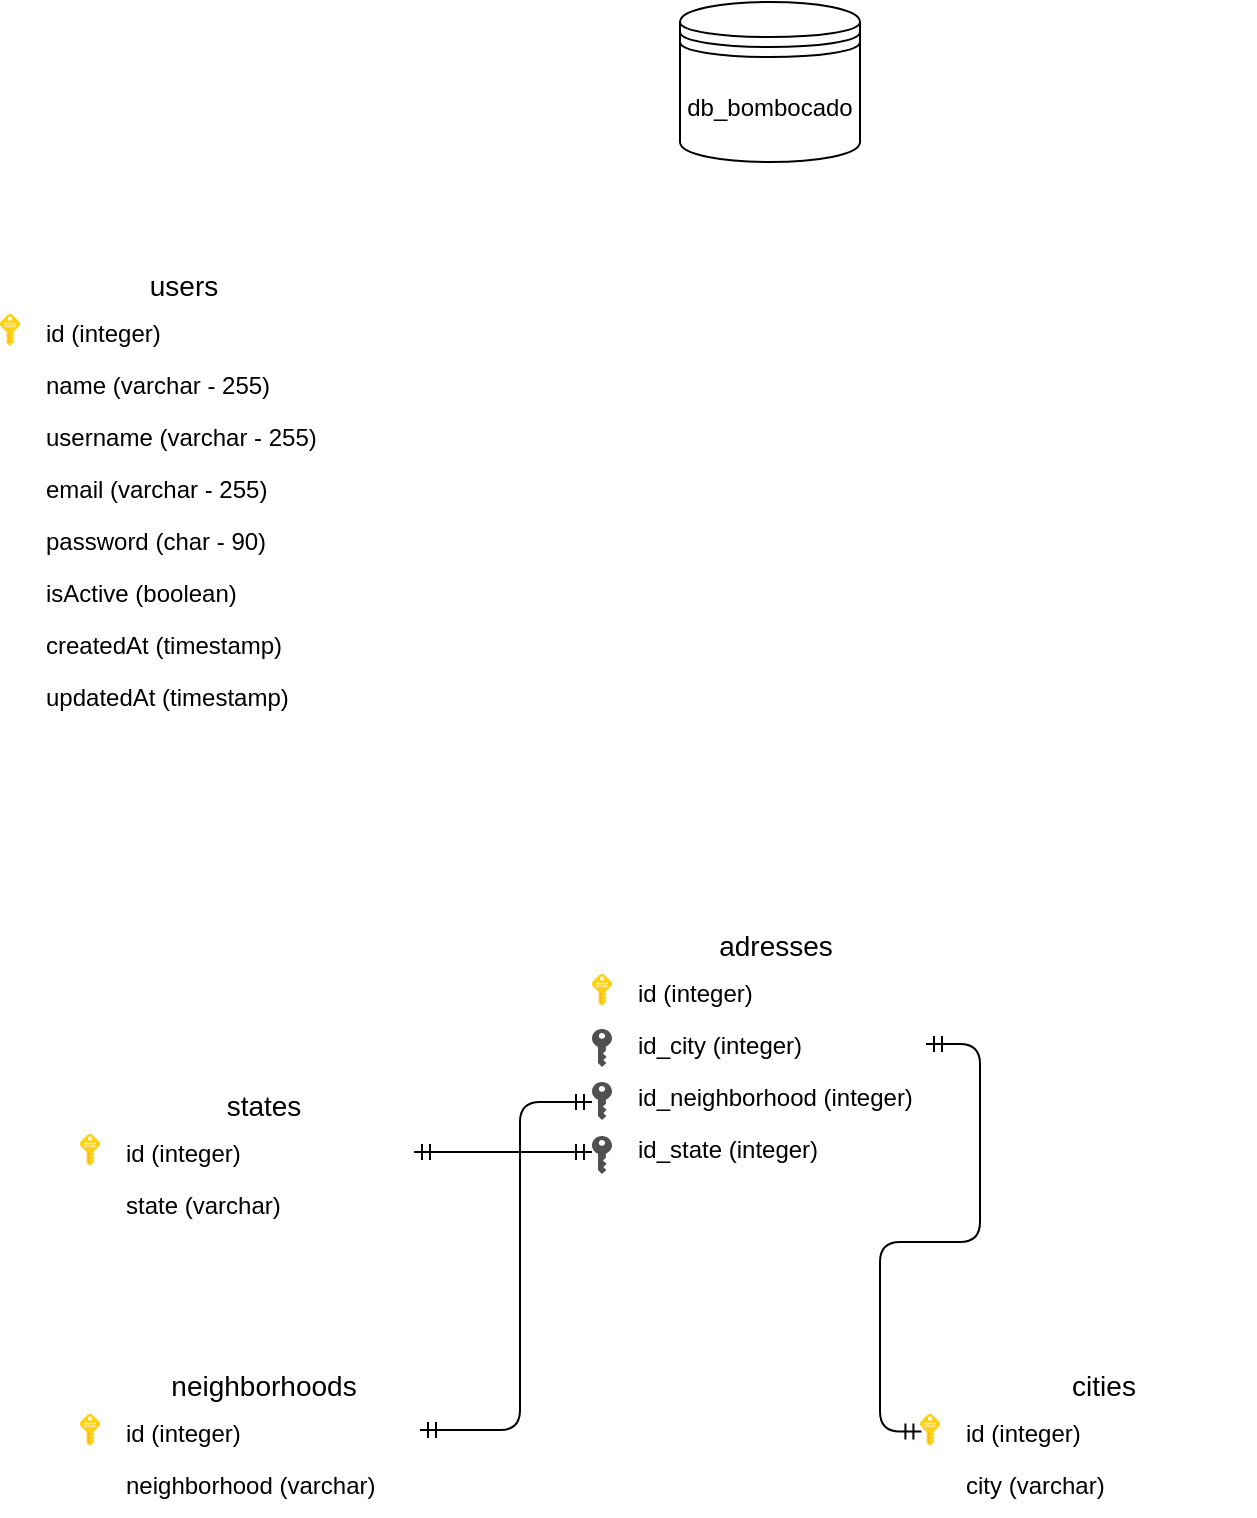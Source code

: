 <mxfile version="12.2.6" type="github" pages="1">
  <diagram id="Xgl5wQaYLAKlFyreFNFN" name="Page-1">
    <mxGraphModel dx="1656" dy="965" grid="1" gridSize="10" guides="1" tooltips="1" connect="1" arrows="1" fold="1" page="1" pageScale="1" pageWidth="850" pageHeight="1100" math="0" shadow="0">
      <root>
        <mxCell id="0"/>
        <mxCell id="1" parent="0"/>
        <mxCell id="XWcXuoJjSwJ98NiSpnT_-1" value="db_bombocado&lt;br&gt;" style="shape=datastore;whiteSpace=wrap;html=1;" parent="1" vertex="1">
          <mxGeometry x="380" y="30" width="90" height="80" as="geometry"/>
        </mxCell>
        <mxCell id="XWcXuoJjSwJ98NiSpnT_-12" value="users" style="swimlane;fontStyle=0;childLayout=stackLayout;horizontal=1;startSize=22;horizontalStack=0;resizeParent=1;resizeParentMax=0;resizeLast=0;collapsible=1;marginBottom=0;swimlaneFillColor=none;align=center;fontSize=14;rounded=0;shadow=0;glass=0;comic=0;labelBackgroundColor=none;strokeColor=#FFFFFF;" parent="1" vertex="1">
          <mxGeometry x="57" y="160" width="150" height="230" as="geometry"/>
        </mxCell>
        <mxCell id="XWcXuoJjSwJ98NiSpnT_-13" value="id (integer)&#xa; " style="text;spacingLeft=4;spacingRight=4;overflow=hidden;rotatable=0;points=[[0,0.5],[1,0.5]];portConstraint=eastwest;fontSize=12;rounded=1;glass=0;shadow=0;comic=0;strokeColor=#FFFFFF;" parent="XWcXuoJjSwJ98NiSpnT_-12" vertex="1">
          <mxGeometry y="22" width="150" height="26" as="geometry"/>
        </mxCell>
        <mxCell id="XWcXuoJjSwJ98NiSpnT_-14" value="name (varchar - 255)" style="text;spacingLeft=4;spacingRight=4;overflow=hidden;rotatable=0;points=[[0,0.5],[1,0.5]];portConstraint=eastwest;fontSize=12;rounded=1;glass=0;shadow=0;comic=0;strokeColor=#FFFFFF;" parent="XWcXuoJjSwJ98NiSpnT_-12" vertex="1">
          <mxGeometry y="48" width="150" height="26" as="geometry"/>
        </mxCell>
        <mxCell id="XWcXuoJjSwJ98NiSpnT_-15" value="username (varchar - 255)" style="text;spacingLeft=4;spacingRight=4;overflow=hidden;rotatable=0;points=[[0,0.5],[1,0.5]];portConstraint=eastwest;fontSize=12;rounded=1;glass=0;shadow=0;comic=0;strokeColor=#FFFFFF;" parent="XWcXuoJjSwJ98NiSpnT_-12" vertex="1">
          <mxGeometry y="74" width="150" height="26" as="geometry"/>
        </mxCell>
        <mxCell id="XWcXuoJjSwJ98NiSpnT_-32" value="email (varchar - 255)" style="text;spacingLeft=4;spacingRight=4;overflow=hidden;rotatable=0;points=[[0,0.5],[1,0.5]];portConstraint=eastwest;fontSize=12;rounded=1;glass=0;shadow=0;comic=0;strokeColor=#FFFFFF;" parent="XWcXuoJjSwJ98NiSpnT_-12" vertex="1">
          <mxGeometry y="100" width="150" height="26" as="geometry"/>
        </mxCell>
        <mxCell id="XWcXuoJjSwJ98NiSpnT_-16" value="password (char - 90)&#xa;" style="text;spacingLeft=4;spacingRight=4;overflow=hidden;rotatable=0;points=[[0,0.5],[1,0.5]];portConstraint=eastwest;fontSize=12;rounded=1;glass=0;shadow=0;comic=0;strokeColor=#FFFFFF;" parent="XWcXuoJjSwJ98NiSpnT_-12" vertex="1">
          <mxGeometry y="126" width="150" height="26" as="geometry"/>
        </mxCell>
        <mxCell id="XWcXuoJjSwJ98NiSpnT_-17" value="isActive (boolean)&#xa; " style="text;spacingLeft=4;spacingRight=4;overflow=hidden;rotatable=0;points=[[0,0.5],[1,0.5]];portConstraint=eastwest;fontSize=12;rounded=1;glass=0;shadow=0;comic=0;strokeColor=#FFFFFF;" parent="XWcXuoJjSwJ98NiSpnT_-12" vertex="1">
          <mxGeometry y="152" width="150" height="26" as="geometry"/>
        </mxCell>
        <mxCell id="XWcXuoJjSwJ98NiSpnT_-19" value="createdAt (timestamp)" style="text;spacingLeft=4;spacingRight=4;overflow=hidden;rotatable=0;points=[[0,0.5],[1,0.5]];portConstraint=eastwest;fontSize=12;rounded=1;glass=0;shadow=0;comic=0;strokeColor=#FFFFFF;" parent="XWcXuoJjSwJ98NiSpnT_-12" vertex="1">
          <mxGeometry y="178" width="150" height="26" as="geometry"/>
        </mxCell>
        <mxCell id="XWcXuoJjSwJ98NiSpnT_-18" value="updatedAt (timestamp)" style="text;spacingLeft=4;spacingRight=4;overflow=hidden;rotatable=0;points=[[0,0.5],[1,0.5]];portConstraint=eastwest;fontSize=12;rounded=1;glass=0;shadow=0;comic=0;strokeColor=#FFFFFF;" parent="XWcXuoJjSwJ98NiSpnT_-12" vertex="1">
          <mxGeometry y="204" width="150" height="26" as="geometry"/>
        </mxCell>
        <mxCell id="XWcXuoJjSwJ98NiSpnT_-20" value="" style="aspect=fixed;html=1;points=[];align=center;image;fontSize=12;image=img/lib/mscae/Key.svg;rounded=0;shadow=0;glass=0;comic=0;labelBackgroundColor=none;strokeColor=#FFFFFF;fillColor=none;gradientColor=none;" parent="1" vertex="1">
          <mxGeometry x="40" y="186" width="10" height="16" as="geometry"/>
        </mxCell>
        <mxCell id="XWcXuoJjSwJ98NiSpnT_-22" value="cities" style="swimlane;fontStyle=0;childLayout=stackLayout;horizontal=1;startSize=22;horizontalStack=0;resizeParent=1;resizeParentMax=0;resizeLast=0;collapsible=1;marginBottom=0;swimlaneFillColor=none;align=center;fontSize=14;rounded=0;shadow=0;glass=0;comic=0;labelBackgroundColor=none;strokeColor=#FFFFFF;" parent="1" vertex="1">
          <mxGeometry x="517" y="710" width="150" height="74" as="geometry"/>
        </mxCell>
        <mxCell id="XWcXuoJjSwJ98NiSpnT_-23" value="id (integer)&#xa; " style="text;spacingLeft=4;spacingRight=4;overflow=hidden;rotatable=0;points=[[0,0.5],[1,0.5]];portConstraint=eastwest;fontSize=12;rounded=1;glass=0;shadow=0;comic=0;strokeColor=#FFFFFF;" parent="XWcXuoJjSwJ98NiSpnT_-22" vertex="1">
          <mxGeometry y="22" width="150" height="26" as="geometry"/>
        </mxCell>
        <mxCell id="XWcXuoJjSwJ98NiSpnT_-31" value="city (varchar)" style="text;spacingLeft=4;spacingRight=4;overflow=hidden;rotatable=0;points=[[0,0.5],[1,0.5]];portConstraint=eastwest;fontSize=12;rounded=1;glass=0;shadow=0;comic=0;strokeColor=#FFFFFF;" parent="XWcXuoJjSwJ98NiSpnT_-22" vertex="1">
          <mxGeometry y="48" width="150" height="26" as="geometry"/>
        </mxCell>
        <mxCell id="XWcXuoJjSwJ98NiSpnT_-30" value="" style="aspect=fixed;html=1;points=[];align=center;image;fontSize=12;image=img/lib/mscae/Key.svg;rounded=0;shadow=0;glass=0;comic=0;labelBackgroundColor=none;strokeColor=#FFFFFF;fillColor=none;gradientColor=none;" parent="1" vertex="1">
          <mxGeometry x="500" y="736" width="10" height="16" as="geometry"/>
        </mxCell>
        <mxCell id="XWcXuoJjSwJ98NiSpnT_-33" value="neighborhoods" style="swimlane;fontStyle=0;childLayout=stackLayout;horizontal=1;startSize=22;horizontalStack=0;resizeParent=1;resizeParentMax=0;resizeLast=0;collapsible=1;marginBottom=0;swimlaneFillColor=none;align=center;fontSize=14;rounded=0;shadow=0;glass=0;comic=0;labelBackgroundColor=none;strokeColor=#FFFFFF;" parent="1" vertex="1">
          <mxGeometry x="97" y="710" width="150" height="74" as="geometry"/>
        </mxCell>
        <mxCell id="XWcXuoJjSwJ98NiSpnT_-34" value="id (integer)&#xa; " style="text;spacingLeft=4;spacingRight=4;overflow=hidden;rotatable=0;points=[[0,0.5],[1,0.5]];portConstraint=eastwest;fontSize=12;rounded=1;glass=0;shadow=0;comic=0;strokeColor=#FFFFFF;" parent="XWcXuoJjSwJ98NiSpnT_-33" vertex="1">
          <mxGeometry y="22" width="150" height="26" as="geometry"/>
        </mxCell>
        <mxCell id="XWcXuoJjSwJ98NiSpnT_-35" value="neighborhood (varchar)" style="text;spacingLeft=4;spacingRight=4;overflow=hidden;rotatable=0;points=[[0,0.5],[1,0.5]];portConstraint=eastwest;fontSize=12;rounded=1;glass=0;shadow=0;comic=0;strokeColor=#FFFFFF;" parent="XWcXuoJjSwJ98NiSpnT_-33" vertex="1">
          <mxGeometry y="48" width="150" height="26" as="geometry"/>
        </mxCell>
        <mxCell id="XWcXuoJjSwJ98NiSpnT_-36" value="" style="aspect=fixed;html=1;points=[];align=center;image;fontSize=12;image=img/lib/mscae/Key.svg;rounded=0;shadow=0;glass=0;comic=0;labelBackgroundColor=none;strokeColor=#FFFFFF;fillColor=none;gradientColor=none;" parent="1" vertex="1">
          <mxGeometry x="80" y="736" width="10" height="16" as="geometry"/>
        </mxCell>
        <mxCell id="XWcXuoJjSwJ98NiSpnT_-37" value="states" style="swimlane;fontStyle=0;childLayout=stackLayout;horizontal=1;startSize=22;horizontalStack=0;resizeParent=1;resizeParentMax=0;resizeLast=0;collapsible=1;marginBottom=0;swimlaneFillColor=none;align=center;fontSize=14;rounded=0;shadow=0;glass=0;comic=0;labelBackgroundColor=none;strokeColor=#FFFFFF;" parent="1" vertex="1">
          <mxGeometry x="97" y="570" width="150" height="74" as="geometry"/>
        </mxCell>
        <mxCell id="XWcXuoJjSwJ98NiSpnT_-38" value="id (integer)&#xa; " style="text;spacingLeft=4;spacingRight=4;overflow=hidden;rotatable=0;points=[[0,0.5],[1,0.5]];portConstraint=eastwest;fontSize=12;rounded=1;glass=0;shadow=0;comic=0;strokeColor=#FFFFFF;" parent="XWcXuoJjSwJ98NiSpnT_-37" vertex="1">
          <mxGeometry y="22" width="150" height="26" as="geometry"/>
        </mxCell>
        <mxCell id="XWcXuoJjSwJ98NiSpnT_-39" value="state (varchar)" style="text;spacingLeft=4;spacingRight=4;overflow=hidden;rotatable=0;points=[[0,0.5],[1,0.5]];portConstraint=eastwest;fontSize=12;rounded=1;glass=0;shadow=0;comic=0;strokeColor=#FFFFFF;" parent="XWcXuoJjSwJ98NiSpnT_-37" vertex="1">
          <mxGeometry y="48" width="150" height="26" as="geometry"/>
        </mxCell>
        <mxCell id="XWcXuoJjSwJ98NiSpnT_-40" value="" style="aspect=fixed;html=1;points=[];align=center;image;fontSize=12;image=img/lib/mscae/Key.svg;rounded=0;shadow=0;glass=0;comic=0;labelBackgroundColor=none;strokeColor=#FFFFFF;fillColor=none;gradientColor=none;" parent="1" vertex="1">
          <mxGeometry x="80" y="596" width="10" height="16" as="geometry"/>
        </mxCell>
        <mxCell id="XWcXuoJjSwJ98NiSpnT_-41" value="adresses" style="swimlane;fontStyle=0;childLayout=stackLayout;horizontal=1;startSize=22;horizontalStack=0;resizeParent=1;resizeParentMax=0;resizeLast=0;collapsible=1;marginBottom=0;swimlaneFillColor=none;align=center;fontSize=14;rounded=0;shadow=0;glass=0;comic=0;labelBackgroundColor=none;strokeColor=#FFFFFF;" parent="1" vertex="1">
          <mxGeometry x="353" y="490" width="150" height="126" as="geometry"/>
        </mxCell>
        <mxCell id="XWcXuoJjSwJ98NiSpnT_-42" value="id (integer)&#xa; " style="text;spacingLeft=4;spacingRight=4;overflow=hidden;rotatable=0;points=[[0,0.5],[1,0.5]];portConstraint=eastwest;fontSize=12;rounded=1;glass=0;shadow=0;comic=0;strokeColor=#FFFFFF;" parent="XWcXuoJjSwJ98NiSpnT_-41" vertex="1">
          <mxGeometry y="22" width="150" height="26" as="geometry"/>
        </mxCell>
        <mxCell id="XWcXuoJjSwJ98NiSpnT_-43" value="id_city (integer)&#xa;" style="text;spacingLeft=4;spacingRight=4;overflow=hidden;rotatable=0;points=[[0,0.5],[1,0.5]];portConstraint=eastwest;fontSize=12;rounded=1;glass=0;shadow=0;comic=0;strokeColor=#FFFFFF;" parent="XWcXuoJjSwJ98NiSpnT_-41" vertex="1">
          <mxGeometry y="48" width="150" height="26" as="geometry"/>
        </mxCell>
        <mxCell id="XWcXuoJjSwJ98NiSpnT_-45" value="id_neighborhood (integer)&#xa;" style="text;spacingLeft=4;spacingRight=4;overflow=hidden;rotatable=0;points=[[0,0.5],[1,0.5]];portConstraint=eastwest;fontSize=12;rounded=1;glass=0;shadow=0;comic=0;strokeColor=#FFFFFF;" parent="XWcXuoJjSwJ98NiSpnT_-41" vertex="1">
          <mxGeometry y="74" width="150" height="26" as="geometry"/>
        </mxCell>
        <mxCell id="XWcXuoJjSwJ98NiSpnT_-46" value="id_state (integer)" style="text;spacingLeft=4;spacingRight=4;overflow=hidden;rotatable=0;points=[[0,0.5],[1,0.5]];portConstraint=eastwest;fontSize=12;rounded=1;glass=0;shadow=0;comic=0;strokeColor=#FFFFFF;" parent="XWcXuoJjSwJ98NiSpnT_-41" vertex="1">
          <mxGeometry y="100" width="150" height="26" as="geometry"/>
        </mxCell>
        <mxCell id="XWcXuoJjSwJ98NiSpnT_-44" value="" style="aspect=fixed;html=1;points=[];align=center;image;fontSize=12;image=img/lib/mscae/Key.svg;rounded=0;shadow=0;glass=0;comic=0;labelBackgroundColor=none;strokeColor=#FFFFFF;fillColor=none;gradientColor=none;" parent="1" vertex="1">
          <mxGeometry x="336" y="516" width="10" height="16" as="geometry"/>
        </mxCell>
        <mxCell id="XWcXuoJjSwJ98NiSpnT_-47" value="" style="pointerEvents=1;shadow=0;dashed=0;html=1;strokeColor=none;fillColor=#505050;labelPosition=center;verticalLabelPosition=bottom;verticalAlign=top;outlineConnect=0;align=center;shape=mxgraph.office.security.key_permissions;rounded=0;glass=0;comic=0;labelBackgroundColor=none;fontColor=#000000;" parent="1" vertex="1">
          <mxGeometry x="336" y="543.5" width="10" height="19" as="geometry"/>
        </mxCell>
        <mxCell id="XWcXuoJjSwJ98NiSpnT_-48" value="" style="pointerEvents=1;shadow=0;dashed=0;html=1;strokeColor=none;fillColor=#505050;labelPosition=center;verticalLabelPosition=bottom;verticalAlign=top;outlineConnect=0;align=center;shape=mxgraph.office.security.key_permissions;rounded=0;glass=0;comic=0;labelBackgroundColor=none;fontColor=#000000;" parent="1" vertex="1">
          <mxGeometry x="336" y="570" width="10" height="19" as="geometry"/>
        </mxCell>
        <mxCell id="XWcXuoJjSwJ98NiSpnT_-49" value="" style="pointerEvents=1;shadow=0;dashed=0;html=1;strokeColor=none;fillColor=#505050;labelPosition=center;verticalLabelPosition=bottom;verticalAlign=top;outlineConnect=0;align=center;shape=mxgraph.office.security.key_permissions;rounded=0;glass=0;comic=0;labelBackgroundColor=none;fontColor=#000000;" parent="1" vertex="1">
          <mxGeometry x="336" y="597" width="10" height="19" as="geometry"/>
        </mxCell>
        <mxCell id="XWcXuoJjSwJ98NiSpnT_-52" value="" style="fontSize=12;html=1;endArrow=ERmandOne;startArrow=ERmandOne;edgeStyle=orthogonalEdgeStyle;entryX=1;entryY=0.5;entryDx=0;entryDy=0;exitX=0.071;exitY=0.545;exitDx=0;exitDy=0;exitPerimeter=0;" parent="1" source="XWcXuoJjSwJ98NiSpnT_-30" target="XWcXuoJjSwJ98NiSpnT_-43" edge="1">
          <mxGeometry width="100" height="100" relative="1" as="geometry">
            <mxPoint x="460" y="680" as="sourcePoint"/>
            <mxPoint x="679" y="506.5" as="targetPoint"/>
            <Array as="points">
              <mxPoint x="480" y="745"/>
              <mxPoint x="480" y="650"/>
              <mxPoint x="530" y="650"/>
              <mxPoint x="530" y="551"/>
            </Array>
          </mxGeometry>
        </mxCell>
        <mxCell id="XWcXuoJjSwJ98NiSpnT_-55" value="" style="fontSize=12;html=1;endArrow=ERmandOne;startArrow=ERmandOne;edgeStyle=orthogonalEdgeStyle;" parent="1" target="XWcXuoJjSwJ98NiSpnT_-48" edge="1">
          <mxGeometry width="100" height="100" relative="1" as="geometry">
            <mxPoint x="250" y="744" as="sourcePoint"/>
            <mxPoint x="300" y="590" as="targetPoint"/>
            <Array as="points">
              <mxPoint x="300" y="744"/>
              <mxPoint x="300" y="580"/>
            </Array>
          </mxGeometry>
        </mxCell>
        <mxCell id="XWcXuoJjSwJ98NiSpnT_-56" value="" style="fontSize=12;html=1;endArrow=ERmandOne;startArrow=ERmandOne;edgeStyle=orthogonalEdgeStyle;exitX=1;exitY=0.5;exitDx=0;exitDy=0;" parent="1" source="XWcXuoJjSwJ98NiSpnT_-38" target="XWcXuoJjSwJ98NiSpnT_-49" edge="1">
          <mxGeometry width="100" height="100" relative="1" as="geometry">
            <mxPoint x="260" y="606" as="sourcePoint"/>
            <mxPoint x="296" y="561.643" as="targetPoint"/>
            <Array as="points">
              <mxPoint x="300" y="605"/>
              <mxPoint x="300" y="605"/>
            </Array>
          </mxGeometry>
        </mxCell>
      </root>
    </mxGraphModel>
  </diagram>
</mxfile>
